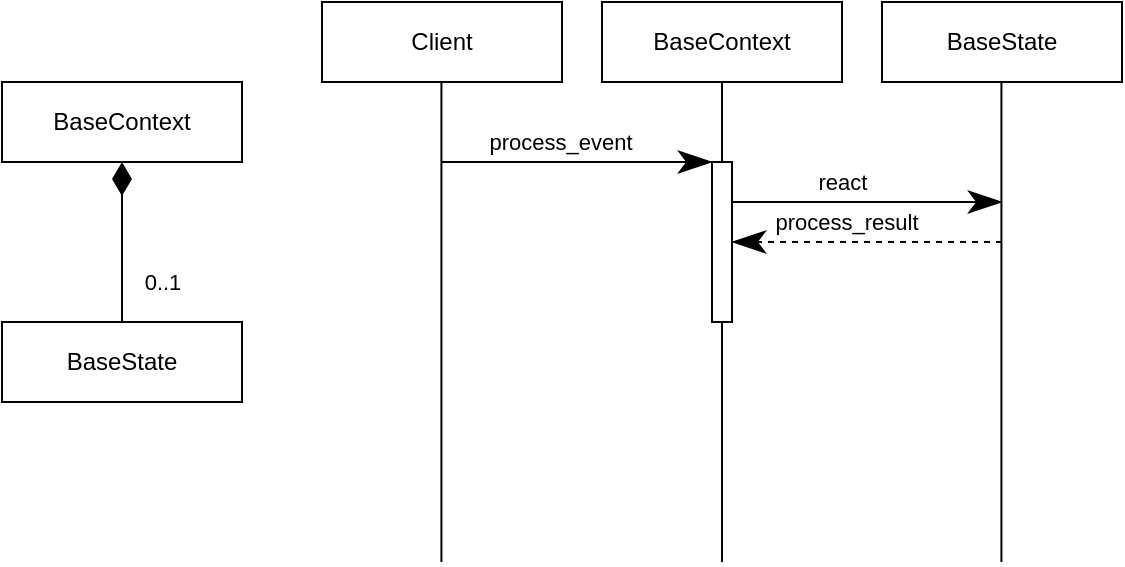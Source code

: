 <mxfile>
    <diagram id="_rpuO1htPPMxKFjDRPfE" name="Page-1">
        <mxGraphModel dx="894" dy="451" grid="1" gridSize="10" guides="1" tooltips="1" connect="1" arrows="1" fold="1" page="1" pageScale="1" pageWidth="850" pageHeight="1100" math="0" shadow="0">
            <root>
                <mxCell id="0"/>
                <mxCell id="1" parent="0"/>
                <mxCell id="2" value="BaseContext" style="rounded=0;whiteSpace=wrap;html=1;" vertex="1" parent="1">
                    <mxGeometry x="80" y="40" width="120" height="40" as="geometry"/>
                </mxCell>
                <mxCell id="4" style="edgeStyle=none;html=1;exitX=0.5;exitY=0;exitDx=0;exitDy=0;entryX=0.5;entryY=1;entryDx=0;entryDy=0;endArrow=diamondThin;endFill=1;jumpSize=6;endSize=14;" edge="1" parent="1" source="3" target="2">
                    <mxGeometry relative="1" as="geometry"/>
                </mxCell>
                <mxCell id="5" value="0..1" style="edgeLabel;html=1;align=center;verticalAlign=middle;resizable=0;points=[];" vertex="1" connectable="0" parent="4">
                    <mxGeometry x="0.45" y="2" relative="1" as="geometry">
                        <mxPoint x="22" y="38" as="offset"/>
                    </mxGeometry>
                </mxCell>
                <mxCell id="3" value="BaseState" style="rounded=0;whiteSpace=wrap;html=1;" vertex="1" parent="1">
                    <mxGeometry x="80" y="160" width="120" height="40" as="geometry"/>
                </mxCell>
                <mxCell id="10" value="" style="edgeStyle=none;orthogonalLoop=1;jettySize=auto;html=1;endArrow=classicThin;endFill=1;endSize=14;jumpSize=6;entryX=0;entryY=0;entryDx=0;entryDy=0;" edge="1" parent="1" target="22">
                    <mxGeometry width="100" relative="1" as="geometry">
                        <mxPoint x="300" y="80" as="sourcePoint"/>
                        <mxPoint x="430" y="80" as="targetPoint"/>
                        <Array as="points"/>
                    </mxGeometry>
                </mxCell>
                <mxCell id="17" value="process_event" style="edgeLabel;html=1;align=center;verticalAlign=middle;resizable=0;points=[];" vertex="1" connectable="0" parent="10">
                    <mxGeometry x="-0.312" y="-1" relative="1" as="geometry">
                        <mxPoint x="12" y="-11" as="offset"/>
                    </mxGeometry>
                </mxCell>
                <mxCell id="11" value="" style="endArrow=none;html=1;endSize=14;jumpSize=6;startArrow=none;" edge="1" parent="1" source="22">
                    <mxGeometry width="50" height="50" relative="1" as="geometry">
                        <mxPoint x="440" y="280" as="sourcePoint"/>
                        <mxPoint x="440" y="40" as="targetPoint"/>
                    </mxGeometry>
                </mxCell>
                <mxCell id="12" value="BaseContext" style="rounded=0;whiteSpace=wrap;html=1;" vertex="1" parent="1">
                    <mxGeometry x="380" width="120" height="40" as="geometry"/>
                </mxCell>
                <mxCell id="13" value="BaseState" style="rounded=0;whiteSpace=wrap;html=1;" vertex="1" parent="1">
                    <mxGeometry x="520" width="120" height="40" as="geometry"/>
                </mxCell>
                <mxCell id="14" value="" style="endArrow=none;html=1;endSize=14;jumpSize=6;" edge="1" parent="1">
                    <mxGeometry width="50" height="50" relative="1" as="geometry">
                        <mxPoint x="579.71" y="280" as="sourcePoint"/>
                        <mxPoint x="579.71" y="40" as="targetPoint"/>
                    </mxGeometry>
                </mxCell>
                <mxCell id="15" value="Client" style="rounded=0;whiteSpace=wrap;html=1;" vertex="1" parent="1">
                    <mxGeometry x="240" width="120" height="40" as="geometry"/>
                </mxCell>
                <mxCell id="16" value="" style="endArrow=none;html=1;endSize=14;jumpSize=6;" edge="1" parent="1">
                    <mxGeometry width="50" height="50" relative="1" as="geometry">
                        <mxPoint x="299.71" y="280" as="sourcePoint"/>
                        <mxPoint x="299.71" y="40" as="targetPoint"/>
                    </mxGeometry>
                </mxCell>
                <mxCell id="18" value="" style="edgeStyle=none;orthogonalLoop=1;jettySize=auto;html=1;endArrow=classicThin;endFill=1;endSize=14;jumpSize=6;" edge="1" parent="1">
                    <mxGeometry width="100" relative="1" as="geometry">
                        <mxPoint x="440" y="100" as="sourcePoint"/>
                        <mxPoint x="580" y="100" as="targetPoint"/>
                        <Array as="points"/>
                    </mxGeometry>
                </mxCell>
                <mxCell id="19" value="react" style="edgeLabel;html=1;align=center;verticalAlign=middle;resizable=0;points=[];" vertex="1" connectable="0" parent="18">
                    <mxGeometry x="-0.312" y="-1" relative="1" as="geometry">
                        <mxPoint x="12" y="-11" as="offset"/>
                    </mxGeometry>
                </mxCell>
                <mxCell id="20" value="" style="edgeStyle=none;orthogonalLoop=1;jettySize=auto;html=1;endArrow=classicThin;endFill=1;endSize=14;jumpSize=6;dashed=1;" edge="1" parent="1">
                    <mxGeometry width="100" relative="1" as="geometry">
                        <mxPoint x="580" y="120" as="sourcePoint"/>
                        <mxPoint x="445" y="120" as="targetPoint"/>
                        <Array as="points"/>
                    </mxGeometry>
                </mxCell>
                <mxCell id="21" value="process_result" style="edgeLabel;html=1;align=center;verticalAlign=middle;resizable=0;points=[];" vertex="1" connectable="0" parent="20">
                    <mxGeometry x="-0.312" y="-1" relative="1" as="geometry">
                        <mxPoint x="-32" y="-9" as="offset"/>
                    </mxGeometry>
                </mxCell>
                <mxCell id="23" value="" style="endArrow=none;html=1;endSize=14;jumpSize=6;" edge="1" parent="1" target="22">
                    <mxGeometry width="50" height="50" relative="1" as="geometry">
                        <mxPoint x="440" y="280" as="sourcePoint"/>
                        <mxPoint x="440" y="40" as="targetPoint"/>
                    </mxGeometry>
                </mxCell>
                <mxCell id="22" value="" style="rounded=0;whiteSpace=wrap;html=1;" vertex="1" parent="1">
                    <mxGeometry x="435" y="80" width="10" height="80" as="geometry"/>
                </mxCell>
            </root>
        </mxGraphModel>
    </diagram>
</mxfile>